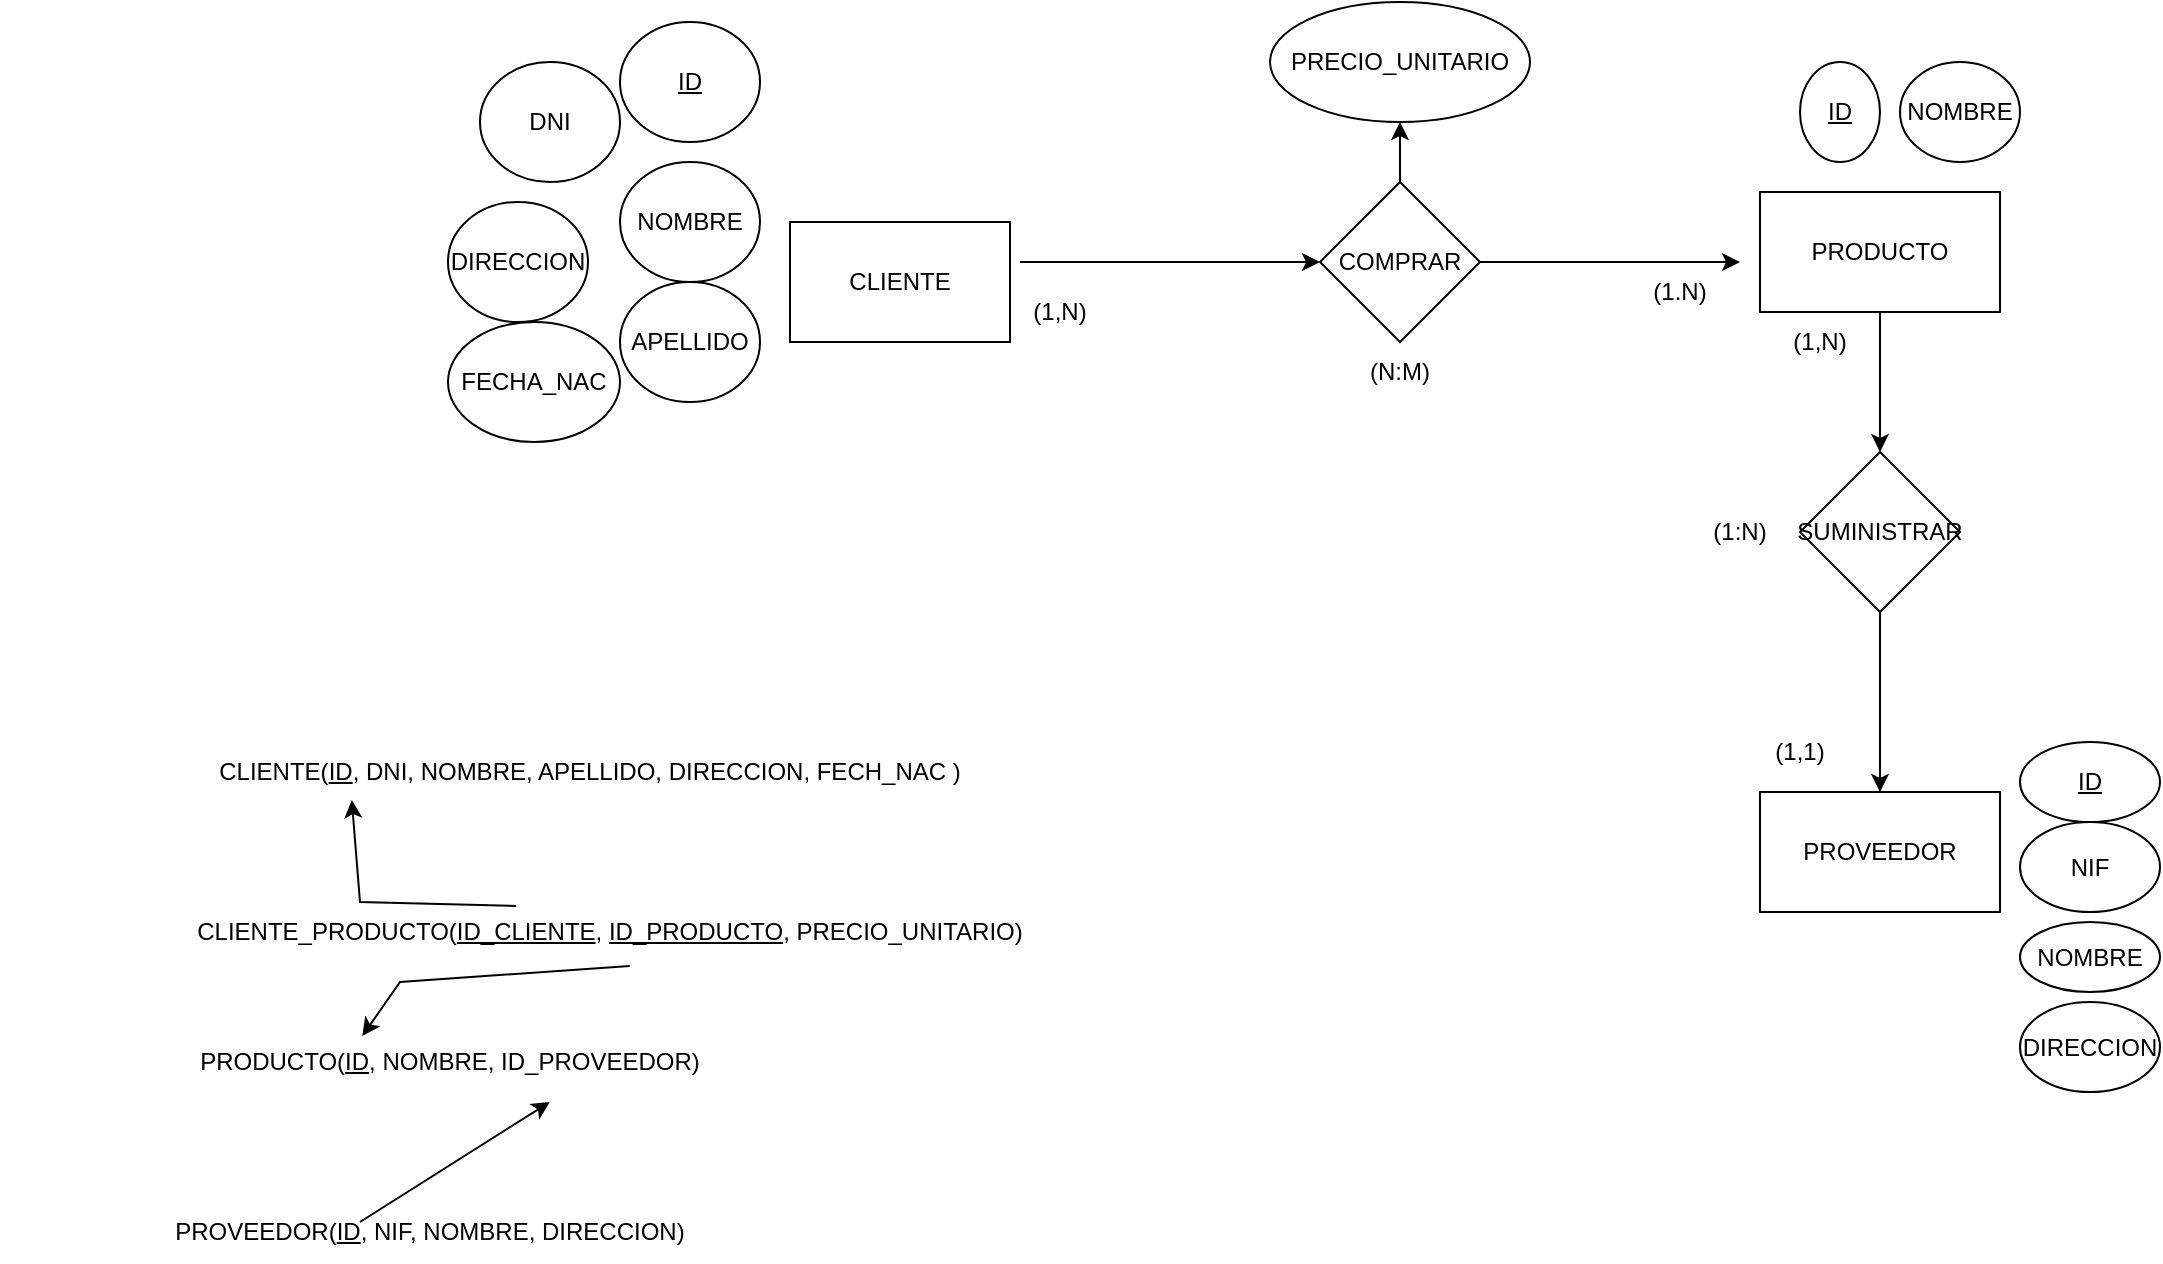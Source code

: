 <mxfile version="21.7.5" type="device" pages="7">
  <diagram name="EJERCICIO_1" id="B3KhqRVO3Da6G5rfI1B3">
    <mxGraphModel dx="2245" dy="828" grid="1" gridSize="10" guides="1" tooltips="1" connect="1" arrows="1" fold="1" page="1" pageScale="1" pageWidth="827" pageHeight="1169" math="0" shadow="0">
      <root>
        <mxCell id="0" />
        <mxCell id="1" parent="0" />
        <mxCell id="PdYUbg2X1ITO_l5vPufN-65" value="" style="edgeStyle=orthogonalEdgeStyle;rounded=0;orthogonalLoop=1;jettySize=auto;html=1;" parent="1" source="PdYUbg2X1ITO_l5vPufN-9" target="PdYUbg2X1ITO_l5vPufN-64" edge="1">
          <mxGeometry relative="1" as="geometry" />
        </mxCell>
        <mxCell id="PdYUbg2X1ITO_l5vPufN-9" value="PRODUCTO" style="rounded=0;whiteSpace=wrap;html=1;" parent="1" vertex="1">
          <mxGeometry x="870" y="105" width="120" height="60" as="geometry" />
        </mxCell>
        <mxCell id="PdYUbg2X1ITO_l5vPufN-10" value="CLIENTE" style="rounded=0;whiteSpace=wrap;html=1;" parent="1" vertex="1">
          <mxGeometry x="385" y="120" width="110" height="60" as="geometry" />
        </mxCell>
        <mxCell id="PdYUbg2X1ITO_l5vPufN-16" value="NOMBRE" style="ellipse;whiteSpace=wrap;html=1;" parent="1" vertex="1">
          <mxGeometry x="300" y="90" width="70" height="60" as="geometry" />
        </mxCell>
        <mxCell id="PdYUbg2X1ITO_l5vPufN-17" value="APELLIDO" style="ellipse;whiteSpace=wrap;html=1;" parent="1" vertex="1">
          <mxGeometry x="300" y="150" width="70" height="60" as="geometry" />
        </mxCell>
        <mxCell id="PdYUbg2X1ITO_l5vPufN-19" value="FECHA_NAC" style="ellipse;whiteSpace=wrap;html=1;" parent="1" vertex="1">
          <mxGeometry x="214" y="170" width="86" height="60" as="geometry" />
        </mxCell>
        <mxCell id="PdYUbg2X1ITO_l5vPufN-20" value="ID" style="ellipse;whiteSpace=wrap;html=1;fontStyle=4" parent="1" vertex="1">
          <mxGeometry x="300" y="20" width="70" height="60" as="geometry" />
        </mxCell>
        <mxCell id="PdYUbg2X1ITO_l5vPufN-21" value="DNI" style="ellipse;whiteSpace=wrap;html=1;" parent="1" vertex="1">
          <mxGeometry x="230" y="40" width="70" height="60" as="geometry" />
        </mxCell>
        <mxCell id="PdYUbg2X1ITO_l5vPufN-22" value="DIRECCION" style="ellipse;whiteSpace=wrap;html=1;" parent="1" vertex="1">
          <mxGeometry x="214" y="110" width="70" height="60" as="geometry" />
        </mxCell>
        <mxCell id="PdYUbg2X1ITO_l5vPufN-24" value="NOMBRE" style="ellipse;whiteSpace=wrap;html=1;" parent="1" vertex="1">
          <mxGeometry x="1000" y="470" width="70" height="35" as="geometry" />
        </mxCell>
        <mxCell id="PdYUbg2X1ITO_l5vPufN-25" value="PRECIO_UNITARIO" style="ellipse;whiteSpace=wrap;html=1;" parent="1" vertex="1">
          <mxGeometry x="625" y="10" width="130" height="60" as="geometry" />
        </mxCell>
        <mxCell id="PdYUbg2X1ITO_l5vPufN-26" value="ID" style="ellipse;whiteSpace=wrap;html=1;fontStyle=4" parent="1" vertex="1">
          <mxGeometry x="890" y="40" width="40" height="50" as="geometry" />
        </mxCell>
        <mxCell id="PdYUbg2X1ITO_l5vPufN-27" value="NOMBRE" style="ellipse;whiteSpace=wrap;html=1;" parent="1" vertex="1">
          <mxGeometry x="940" y="40" width="60" height="50" as="geometry" />
        </mxCell>
        <mxCell id="PdYUbg2X1ITO_l5vPufN-32" value="" style="endArrow=classic;html=1;rounded=0;entryX=0;entryY=0.5;entryDx=0;entryDy=0;" parent="1" target="PdYUbg2X1ITO_l5vPufN-51" edge="1">
          <mxGeometry width="50" height="50" relative="1" as="geometry">
            <mxPoint x="500" y="140" as="sourcePoint" />
            <mxPoint x="500" y="140" as="targetPoint" />
          </mxGeometry>
        </mxCell>
        <mxCell id="PdYUbg2X1ITO_l5vPufN-39" value="(N:M)" style="text;html=1;strokeColor=none;fillColor=none;align=center;verticalAlign=middle;whiteSpace=wrap;rounded=0;" parent="1" vertex="1">
          <mxGeometry x="660" y="180" width="60" height="30" as="geometry" />
        </mxCell>
        <mxCell id="PdYUbg2X1ITO_l5vPufN-40" value="(1,N)" style="text;html=1;strokeColor=none;fillColor=none;align=center;verticalAlign=middle;whiteSpace=wrap;rounded=0;" parent="1" vertex="1">
          <mxGeometry x="490" y="150" width="60" height="30" as="geometry" />
        </mxCell>
        <mxCell id="PdYUbg2X1ITO_l5vPufN-54" value="" style="edgeStyle=orthogonalEdgeStyle;rounded=0;orthogonalLoop=1;jettySize=auto;html=1;" parent="1" source="PdYUbg2X1ITO_l5vPufN-51" edge="1">
          <mxGeometry relative="1" as="geometry">
            <mxPoint x="860" y="140" as="targetPoint" />
          </mxGeometry>
        </mxCell>
        <mxCell id="PdYUbg2X1ITO_l5vPufN-56" value="" style="edgeStyle=orthogonalEdgeStyle;rounded=0;orthogonalLoop=1;jettySize=auto;html=1;" parent="1" source="PdYUbg2X1ITO_l5vPufN-51" target="PdYUbg2X1ITO_l5vPufN-25" edge="1">
          <mxGeometry relative="1" as="geometry" />
        </mxCell>
        <mxCell id="PdYUbg2X1ITO_l5vPufN-51" value="COMPRAR" style="rhombus;whiteSpace=wrap;html=1;" parent="1" vertex="1">
          <mxGeometry x="650" y="100" width="80" height="80" as="geometry" />
        </mxCell>
        <mxCell id="PdYUbg2X1ITO_l5vPufN-57" value="(1.N)" style="text;html=1;strokeColor=none;fillColor=none;align=center;verticalAlign=middle;whiteSpace=wrap;rounded=0;" parent="1" vertex="1">
          <mxGeometry x="800" y="140" width="60" height="30" as="geometry" />
        </mxCell>
        <mxCell id="PdYUbg2X1ITO_l5vPufN-61" value="NIF" style="ellipse;whiteSpace=wrap;html=1;" parent="1" vertex="1">
          <mxGeometry x="1000" y="420" width="70" height="45" as="geometry" />
        </mxCell>
        <mxCell id="PdYUbg2X1ITO_l5vPufN-62" value="ID" style="ellipse;whiteSpace=wrap;html=1;fontStyle=4" parent="1" vertex="1">
          <mxGeometry x="1000" y="380" width="70" height="40" as="geometry" />
        </mxCell>
        <mxCell id="PdYUbg2X1ITO_l5vPufN-67" value="" style="edgeStyle=orthogonalEdgeStyle;rounded=0;orthogonalLoop=1;jettySize=auto;html=1;" parent="1" source="PdYUbg2X1ITO_l5vPufN-64" target="PdYUbg2X1ITO_l5vPufN-66" edge="1">
          <mxGeometry relative="1" as="geometry" />
        </mxCell>
        <mxCell id="PdYUbg2X1ITO_l5vPufN-64" value="SUMINISTRAR" style="rhombus;whiteSpace=wrap;html=1;rounded=0;" parent="1" vertex="1">
          <mxGeometry x="890" y="235" width="80" height="80" as="geometry" />
        </mxCell>
        <mxCell id="PdYUbg2X1ITO_l5vPufN-66" value="PROVEEDOR" style="whiteSpace=wrap;html=1;rounded=0;" parent="1" vertex="1">
          <mxGeometry x="870" y="405" width="120" height="60" as="geometry" />
        </mxCell>
        <mxCell id="PdYUbg2X1ITO_l5vPufN-68" value="(1,1)" style="text;html=1;strokeColor=none;fillColor=none;align=center;verticalAlign=middle;whiteSpace=wrap;rounded=0;" parent="1" vertex="1">
          <mxGeometry x="860" y="370" width="60" height="30" as="geometry" />
        </mxCell>
        <mxCell id="PdYUbg2X1ITO_l5vPufN-69" value="(1,N)" style="text;html=1;strokeColor=none;fillColor=none;align=center;verticalAlign=middle;whiteSpace=wrap;rounded=0;" parent="1" vertex="1">
          <mxGeometry x="870" y="165" width="60" height="30" as="geometry" />
        </mxCell>
        <mxCell id="PdYUbg2X1ITO_l5vPufN-70" value="(1:N)" style="text;html=1;strokeColor=none;fillColor=none;align=center;verticalAlign=middle;whiteSpace=wrap;rounded=0;" parent="1" vertex="1">
          <mxGeometry x="830" y="260" width="60" height="30" as="geometry" />
        </mxCell>
        <mxCell id="PdYUbg2X1ITO_l5vPufN-71" value="DIRECCION" style="ellipse;whiteSpace=wrap;html=1;" parent="1" vertex="1">
          <mxGeometry x="1000" y="510" width="70" height="45" as="geometry" />
        </mxCell>
        <mxCell id="rR9tvWjPbD6bjmbwCGUJ-1" value="CLIENTE(&lt;u&gt;ID&lt;/u&gt;, DNI, NOMBRE, APELLIDO, DIRECCION, FECH_NAC )" style="text;html=1;strokeColor=none;fillColor=none;align=center;verticalAlign=middle;whiteSpace=wrap;rounded=0;" vertex="1" parent="1">
          <mxGeometry x="70" y="380" width="430" height="30" as="geometry" />
        </mxCell>
        <mxCell id="rR9tvWjPbD6bjmbwCGUJ-2" value="PRODUCTO(&lt;u&gt;ID&lt;/u&gt;, NOMBRE, ID_PROVEEDOR)" style="text;html=1;strokeColor=none;fillColor=none;align=center;verticalAlign=middle;whiteSpace=wrap;rounded=0;" vertex="1" parent="1">
          <mxGeometry y="525" width="430" height="30" as="geometry" />
        </mxCell>
        <mxCell id="rR9tvWjPbD6bjmbwCGUJ-3" value="CLIENTE_PRODUCTO(&lt;u&gt;ID_CLIENTE&lt;/u&gt;, &lt;u&gt;ID_PRODUCTO&lt;/u&gt;, PRECIO_UNITARIO)" style="text;html=1;strokeColor=none;fillColor=none;align=center;verticalAlign=middle;whiteSpace=wrap;rounded=0;" vertex="1" parent="1">
          <mxGeometry x="80" y="460" width="430" height="30" as="geometry" />
        </mxCell>
        <mxCell id="rR9tvWjPbD6bjmbwCGUJ-4" value="" style="endArrow=classic;html=1;rounded=0;entryX=0.223;entryY=0.967;entryDx=0;entryDy=0;entryPerimeter=0;exitX=0.391;exitY=0.067;exitDx=0;exitDy=0;exitPerimeter=0;" edge="1" parent="1" source="rR9tvWjPbD6bjmbwCGUJ-3" target="rR9tvWjPbD6bjmbwCGUJ-1">
          <mxGeometry width="50" height="50" relative="1" as="geometry">
            <mxPoint x="260" y="450" as="sourcePoint" />
            <mxPoint x="310" y="400" as="targetPoint" />
            <Array as="points">
              <mxPoint x="170" y="460" />
            </Array>
          </mxGeometry>
        </mxCell>
        <mxCell id="rR9tvWjPbD6bjmbwCGUJ-5" value="" style="endArrow=classic;html=1;rounded=0;" edge="1" parent="1" source="rR9tvWjPbD6bjmbwCGUJ-3">
          <mxGeometry width="50" height="50" relative="1" as="geometry">
            <mxPoint x="460" y="540" as="sourcePoint" />
            <mxPoint x="510" y="490" as="targetPoint" />
          </mxGeometry>
        </mxCell>
        <mxCell id="rR9tvWjPbD6bjmbwCGUJ-6" value="" style="endArrow=classic;html=1;rounded=0;exitX=0.523;exitY=1.067;exitDx=0;exitDy=0;exitPerimeter=0;entryX=0.398;entryY=0.067;entryDx=0;entryDy=0;entryPerimeter=0;" edge="1" parent="1" source="rR9tvWjPbD6bjmbwCGUJ-3" target="rR9tvWjPbD6bjmbwCGUJ-2">
          <mxGeometry width="50" height="50" relative="1" as="geometry">
            <mxPoint x="510" y="550" as="sourcePoint" />
            <mxPoint x="560" y="500" as="targetPoint" />
            <Array as="points">
              <mxPoint x="190" y="500" />
            </Array>
          </mxGeometry>
        </mxCell>
        <mxCell id="rR9tvWjPbD6bjmbwCGUJ-7" value="PROVEEDOR(&lt;u&gt;ID&lt;/u&gt;, NIF, NOMBRE, DIRECCION)" style="text;html=1;strokeColor=none;fillColor=none;align=center;verticalAlign=middle;whiteSpace=wrap;rounded=0;" vertex="1" parent="1">
          <mxGeometry x="-10" y="610" width="430" height="30" as="geometry" />
        </mxCell>
        <mxCell id="rR9tvWjPbD6bjmbwCGUJ-8" value="" style="endArrow=classic;html=1;rounded=0;entryX=0.616;entryY=1.167;entryDx=0;entryDy=0;entryPerimeter=0;" edge="1" parent="1" target="rR9tvWjPbD6bjmbwCGUJ-2">
          <mxGeometry width="50" height="50" relative="1" as="geometry">
            <mxPoint x="170" y="620" as="sourcePoint" />
            <mxPoint x="210" y="570" as="targetPoint" />
          </mxGeometry>
        </mxCell>
      </root>
    </mxGraphModel>
  </diagram>
  <diagram id="trrPij4rrWFQJAUCX8Ol" name="EJERCICIO_2">
    <mxGraphModel dx="2495" dy="974" grid="1" gridSize="10" guides="1" tooltips="1" connect="1" arrows="1" fold="1" page="1" pageScale="1" pageWidth="827" pageHeight="1169" math="0" shadow="0">
      <root>
        <mxCell id="0" />
        <mxCell id="1" parent="0" />
        <mxCell id="JNyvYshrbMljftlyLYhr-3" value="" style="edgeStyle=orthogonalEdgeStyle;rounded=0;orthogonalLoop=1;jettySize=auto;html=1;" parent="1" source="JNyvYshrbMljftlyLYhr-1" target="JNyvYshrbMljftlyLYhr-2" edge="1">
          <mxGeometry relative="1" as="geometry" />
        </mxCell>
        <mxCell id="S7KL5wKU4QsHts-pBkt5-29" value="" style="edgeStyle=orthogonalEdgeStyle;rounded=0;orthogonalLoop=1;jettySize=auto;html=1;" parent="1" source="JNyvYshrbMljftlyLYhr-1" target="S7KL5wKU4QsHts-pBkt5-28" edge="1">
          <mxGeometry relative="1" as="geometry" />
        </mxCell>
        <mxCell id="JNyvYshrbMljftlyLYhr-1" value="CAMIONERO" style="rounded=0;whiteSpace=wrap;html=1;" parent="1" vertex="1">
          <mxGeometry x="30" y="80" width="120" height="60" as="geometry" />
        </mxCell>
        <mxCell id="JNyvYshrbMljftlyLYhr-5" value="" style="edgeStyle=orthogonalEdgeStyle;rounded=0;orthogonalLoop=1;jettySize=auto;html=1;" parent="1" source="JNyvYshrbMljftlyLYhr-2" target="JNyvYshrbMljftlyLYhr-4" edge="1">
          <mxGeometry relative="1" as="geometry" />
        </mxCell>
        <mxCell id="JNyvYshrbMljftlyLYhr-2" value="REPARTIR" style="rhombus;whiteSpace=wrap;html=1;rounded=0;" parent="1" vertex="1">
          <mxGeometry x="50" y="210" width="80" height="80" as="geometry" />
        </mxCell>
        <mxCell id="S7KL5wKU4QsHts-pBkt5-5" value="" style="edgeStyle=orthogonalEdgeStyle;rounded=0;orthogonalLoop=1;jettySize=auto;html=1;" parent="1" source="JNyvYshrbMljftlyLYhr-4" target="S7KL5wKU4QsHts-pBkt5-4" edge="1">
          <mxGeometry relative="1" as="geometry" />
        </mxCell>
        <mxCell id="JNyvYshrbMljftlyLYhr-4" value="PAQUETE" style="whiteSpace=wrap;html=1;rounded=0;" parent="1" vertex="1">
          <mxGeometry x="30" y="380" width="120" height="60" as="geometry" />
        </mxCell>
        <mxCell id="S7KL5wKU4QsHts-pBkt5-1" value="(1,N)" style="text;html=1;strokeColor=none;fillColor=none;align=center;verticalAlign=middle;whiteSpace=wrap;rounded=0;" parent="1" vertex="1">
          <mxGeometry x="10" y="340" width="60" height="30" as="geometry" />
        </mxCell>
        <mxCell id="S7KL5wKU4QsHts-pBkt5-2" value="(1,1)" style="text;html=1;strokeColor=none;fillColor=none;align=center;verticalAlign=middle;whiteSpace=wrap;rounded=0;" parent="1" vertex="1">
          <mxGeometry x="10" y="150" width="60" height="30" as="geometry" />
        </mxCell>
        <mxCell id="S7KL5wKU4QsHts-pBkt5-3" value="(1:N)" style="text;html=1;strokeColor=none;fillColor=none;align=center;verticalAlign=middle;whiteSpace=wrap;rounded=0;" parent="1" vertex="1">
          <mxGeometry x="-20" y="235" width="60" height="30" as="geometry" />
        </mxCell>
        <mxCell id="S7KL5wKU4QsHts-pBkt5-7" value="" style="edgeStyle=orthogonalEdgeStyle;rounded=0;orthogonalLoop=1;jettySize=auto;html=1;" parent="1" source="S7KL5wKU4QsHts-pBkt5-4" target="S7KL5wKU4QsHts-pBkt5-6" edge="1">
          <mxGeometry relative="1" as="geometry" />
        </mxCell>
        <mxCell id="S7KL5wKU4QsHts-pBkt5-4" value="LLEGAR" style="rhombus;whiteSpace=wrap;html=1;rounded=0;" parent="1" vertex="1">
          <mxGeometry x="250" y="370" width="80" height="80" as="geometry" />
        </mxCell>
        <mxCell id="S7KL5wKU4QsHts-pBkt5-6" value="PROVINCIA" style="whiteSpace=wrap;html=1;rounded=0;" parent="1" vertex="1">
          <mxGeometry x="390" y="380" width="120" height="60" as="geometry" />
        </mxCell>
        <mxCell id="S7KL5wKU4QsHts-pBkt5-9" value="SALARIO" style="ellipse;whiteSpace=wrap;html=1;" parent="1" vertex="1">
          <mxGeometry x="20" width="60" height="40" as="geometry" />
        </mxCell>
        <mxCell id="S7KL5wKU4QsHts-pBkt5-10" value="DIRECCION" style="ellipse;whiteSpace=wrap;html=1;" parent="1" vertex="1">
          <mxGeometry x="-70" width="80" height="40" as="geometry" />
        </mxCell>
        <mxCell id="S7KL5wKU4QsHts-pBkt5-11" value="TLF" style="ellipse;whiteSpace=wrap;html=1;" parent="1" vertex="1">
          <mxGeometry x="130" y="40" width="60" height="40" as="geometry" />
        </mxCell>
        <mxCell id="S7KL5wKU4QsHts-pBkt5-12" value="DNI" style="ellipse;whiteSpace=wrap;html=1;" parent="1" vertex="1">
          <mxGeometry x="70" y="40" width="60" height="40" as="geometry" />
        </mxCell>
        <mxCell id="S7KL5wKU4QsHts-pBkt5-13" value="NOMBRE" style="ellipse;whiteSpace=wrap;html=1;" parent="1" vertex="1">
          <mxGeometry y="40" width="60" height="40" as="geometry" />
        </mxCell>
        <mxCell id="S7KL5wKU4QsHts-pBkt5-14" value="ID" style="ellipse;whiteSpace=wrap;html=1;fontStyle=4" parent="1" vertex="1">
          <mxGeometry x="-70" y="40" width="60" height="40" as="geometry" />
        </mxCell>
        <mxCell id="S7KL5wKU4QsHts-pBkt5-15" value="TIPO" style="ellipse;whiteSpace=wrap;html=1;" parent="1" vertex="1">
          <mxGeometry x="510" y="30" width="50" height="40" as="geometry" />
        </mxCell>
        <mxCell id="S7KL5wKU4QsHts-pBkt5-16" value="MODELO" style="ellipse;whiteSpace=wrap;html=1;" parent="1" vertex="1">
          <mxGeometry x="450" y="30" width="56" height="40" as="geometry" />
        </mxCell>
        <mxCell id="S7KL5wKU4QsHts-pBkt5-17" value="LOCALIDAD" style="ellipse;whiteSpace=wrap;html=1;" parent="1" vertex="1">
          <mxGeometry x="90" width="80" height="40" as="geometry" />
        </mxCell>
        <mxCell id="S7KL5wKU4QsHts-pBkt5-18" value="DESTINATARIO" style="ellipse;whiteSpace=wrap;html=1;" parent="1" vertex="1">
          <mxGeometry x="-60" y="440" width="100" height="30" as="geometry" />
        </mxCell>
        <mxCell id="S7KL5wKU4QsHts-pBkt5-19" value="DESCRIP" style="ellipse;whiteSpace=wrap;html=1;" parent="1" vertex="1">
          <mxGeometry x="-40" y="410" width="60" height="30" as="geometry" />
        </mxCell>
        <mxCell id="S7KL5wKU4QsHts-pBkt5-20" value="ID" style="ellipse;whiteSpace=wrap;html=1;fontStyle=4" parent="1" vertex="1">
          <mxGeometry x="-40" y="370" width="60" height="40" as="geometry" />
        </mxCell>
        <mxCell id="S7KL5wKU4QsHts-pBkt5-21" value="MATRICU" style="ellipse;whiteSpace=wrap;html=1;fontStyle=4" parent="1" vertex="1">
          <mxGeometry x="392" y="30" width="44" height="40" as="geometry" />
        </mxCell>
        <mxCell id="S7KL5wKU4QsHts-pBkt5-22" value="ID" style="ellipse;whiteSpace=wrap;html=1;fontStyle=4" parent="1" vertex="1">
          <mxGeometry x="384" y="330" width="60" height="40" as="geometry" />
        </mxCell>
        <mxCell id="S7KL5wKU4QsHts-pBkt5-23" value="PROVINCIA" style="ellipse;whiteSpace=wrap;html=1;" parent="1" vertex="1">
          <mxGeometry x="450" y="330" width="80" height="40" as="geometry" />
        </mxCell>
        <mxCell id="S7KL5wKU4QsHts-pBkt5-24" value="(1,N)" style="text;html=1;strokeColor=none;fillColor=none;align=center;verticalAlign=middle;whiteSpace=wrap;rounded=0;" parent="1" vertex="1">
          <mxGeometry x="140" y="380" width="60" height="30" as="geometry" />
        </mxCell>
        <mxCell id="S7KL5wKU4QsHts-pBkt5-25" value="(1:N)" style="text;html=1;strokeColor=none;fillColor=none;align=center;verticalAlign=middle;whiteSpace=wrap;rounded=0;" parent="1" vertex="1">
          <mxGeometry x="250" y="335" width="60" height="30" as="geometry" />
        </mxCell>
        <mxCell id="S7KL5wKU4QsHts-pBkt5-26" value="(1,1)" style="text;html=1;strokeColor=none;fillColor=none;align=center;verticalAlign=middle;whiteSpace=wrap;rounded=0;" parent="1" vertex="1">
          <mxGeometry x="330" y="380" width="60" height="30" as="geometry" />
        </mxCell>
        <mxCell id="S7KL5wKU4QsHts-pBkt5-31" value="" style="edgeStyle=orthogonalEdgeStyle;rounded=0;orthogonalLoop=1;jettySize=auto;html=1;" parent="1" source="S7KL5wKU4QsHts-pBkt5-28" target="S7KL5wKU4QsHts-pBkt5-30" edge="1">
          <mxGeometry relative="1" as="geometry" />
        </mxCell>
        <mxCell id="S7KL5wKU4QsHts-pBkt5-28" value="CONDUCIR" style="rhombus;whiteSpace=wrap;html=1;rounded=0;" parent="1" vertex="1">
          <mxGeometry x="250" y="70" width="80" height="80" as="geometry" />
        </mxCell>
        <mxCell id="S7KL5wKU4QsHts-pBkt5-30" value="CAMION" style="whiteSpace=wrap;html=1;rounded=0;" parent="1" vertex="1">
          <mxGeometry x="390" y="80" width="120" height="60" as="geometry" />
        </mxCell>
        <mxCell id="S7KL5wKU4QsHts-pBkt5-32" value="(1,N)" style="text;html=1;strokeColor=none;fillColor=none;align=center;verticalAlign=middle;whiteSpace=wrap;rounded=0;" parent="1" vertex="1">
          <mxGeometry x="330" y="120" width="60" height="30" as="geometry" />
        </mxCell>
        <mxCell id="S7KL5wKU4QsHts-pBkt5-33" value="(1,N)" style="text;html=1;strokeColor=none;fillColor=none;align=center;verticalAlign=middle;whiteSpace=wrap;rounded=0;" parent="1" vertex="1">
          <mxGeometry x="150" y="115" width="60" height="30" as="geometry" />
        </mxCell>
        <mxCell id="S7KL5wKU4QsHts-pBkt5-34" value="(N:M)" style="text;html=1;strokeColor=none;fillColor=none;align=center;verticalAlign=middle;whiteSpace=wrap;rounded=0;" parent="1" vertex="1">
          <mxGeometry x="260" y="160" width="60" height="30" as="geometry" />
        </mxCell>
        <mxCell id="S7KL5wKU4QsHts-pBkt5-35" value="POTENCIA" style="ellipse;whiteSpace=wrap;html=1;" parent="1" vertex="1">
          <mxGeometry x="560" y="30" width="70" height="40" as="geometry" />
        </mxCell>
        <mxCell id="S7KL5wKU4QsHts-pBkt5-37" value="" style="edgeStyle=orthogonalEdgeStyle;rounded=0;orthogonalLoop=1;jettySize=auto;html=1;" parent="1" source="S7KL5wKU4QsHts-pBkt5-36" target="S7KL5wKU4QsHts-pBkt5-28" edge="1">
          <mxGeometry relative="1" as="geometry" />
        </mxCell>
        <mxCell id="S7KL5wKU4QsHts-pBkt5-36" value="FECHAS" style="ellipse;whiteSpace=wrap;html=1;" parent="1" vertex="1">
          <mxGeometry x="260" y="10" width="60" height="30" as="geometry" />
        </mxCell>
        <mxCell id="ARIREFBATPGym-2U0CHt-1" value="CAMIONERO(&lt;u&gt;ID&lt;/u&gt;, NOMBRE, DNI, TLF, DIRECCION, SALARIO, LOCALIDAD, ID_PAQUETE)" style="text;html=1;strokeColor=none;fillColor=none;align=center;verticalAlign=middle;whiteSpace=wrap;rounded=0;" vertex="1" parent="1">
          <mxGeometry x="-10" y="540" width="580" height="30" as="geometry" />
        </mxCell>
        <mxCell id="ARIREFBATPGym-2U0CHt-2" value="CAMION(&lt;u&gt;MATRICULA,&lt;/u&gt; MODELO, TIPO, POTENCIA)" style="text;html=1;strokeColor=none;fillColor=none;align=center;verticalAlign=middle;whiteSpace=wrap;rounded=0;" vertex="1" parent="1">
          <mxGeometry x="-120" y="680" width="580" height="30" as="geometry" />
        </mxCell>
        <mxCell id="ARIREFBATPGym-2U0CHt-3" value="CAMIONERO_CAMION(&lt;u&gt;ID_CAMIONERO&lt;/u&gt;,&amp;nbsp;&lt;u&gt;MATRICULA&lt;/u&gt;,&amp;nbsp; FECHAS)" style="text;html=1;strokeColor=none;fillColor=none;align=center;verticalAlign=middle;whiteSpace=wrap;rounded=0;" vertex="1" parent="1">
          <mxGeometry x="-80" y="620" width="580" height="30" as="geometry" />
        </mxCell>
        <mxCell id="ARIREFBATPGym-2U0CHt-4" value="" style="endArrow=classic;html=1;rounded=0;exitX=0.5;exitY=0;exitDx=0;exitDy=0;entryX=0.676;entryY=1.067;entryDx=0;entryDy=0;entryPerimeter=0;" edge="1" parent="1" source="ARIREFBATPGym-2U0CHt-9" target="ARIREFBATPGym-2U0CHt-7">
          <mxGeometry width="50" height="50" relative="1" as="geometry">
            <mxPoint x="450" y="880" as="sourcePoint" />
            <mxPoint x="370" y="830" as="targetPoint" />
            <Array as="points">
              <mxPoint x="310" y="840" />
            </Array>
          </mxGeometry>
        </mxCell>
        <mxCell id="ARIREFBATPGym-2U0CHt-5" value="" style="endArrow=classic;html=1;rounded=0;exitX=0.641;exitY=1;exitDx=0;exitDy=0;exitPerimeter=0;entryX=0.438;entryY=0.067;entryDx=0;entryDy=0;entryPerimeter=0;" edge="1" parent="1" source="ARIREFBATPGym-2U0CHt-3" target="ARIREFBATPGym-2U0CHt-2">
          <mxGeometry width="50" height="50" relative="1" as="geometry">
            <mxPoint x="510" y="750" as="sourcePoint" />
            <mxPoint x="130" y="680" as="targetPoint" />
            <Array as="points">
              <mxPoint x="290" y="670" />
              <mxPoint x="210" y="660" />
            </Array>
          </mxGeometry>
        </mxCell>
        <mxCell id="ARIREFBATPGym-2U0CHt-7" value="PAQUETE(&lt;u&gt;ID&lt;/u&gt;, DESCRIPCION, DESTINATARIO, ID_PROVINCIA, ID_CAMIONERO)" style="text;html=1;strokeColor=none;fillColor=none;align=center;verticalAlign=middle;whiteSpace=wrap;rounded=0;" vertex="1" parent="1">
          <mxGeometry x="-70" y="780" width="580" height="30" as="geometry" />
        </mxCell>
        <mxCell id="ARIREFBATPGym-2U0CHt-8" value="" style="endArrow=classic;html=1;rounded=0;entryX=0.855;entryY=0.967;entryDx=0;entryDy=0;entryPerimeter=0;" edge="1" parent="1" target="ARIREFBATPGym-2U0CHt-1">
          <mxGeometry width="50" height="50" relative="1" as="geometry">
            <mxPoint x="155" y="780" as="sourcePoint" />
            <mxPoint x="500" y="730" as="targetPoint" />
            <Array as="points">
              <mxPoint x="480" y="760" />
            </Array>
          </mxGeometry>
        </mxCell>
        <mxCell id="ARIREFBATPGym-2U0CHt-9" value="PROVINCIA(&lt;u&gt;ID&lt;/u&gt;, PROVINCIA)" style="text;html=1;strokeColor=none;fillColor=none;align=center;verticalAlign=middle;whiteSpace=wrap;rounded=0;" vertex="1" parent="1">
          <mxGeometry x="-160" y="860" width="580" height="30" as="geometry" />
        </mxCell>
        <mxCell id="ARIREFBATPGym-2U0CHt-10" value="" style="endArrow=classic;html=1;rounded=0;entryX=0.226;entryY=0.967;entryDx=0;entryDy=0;entryPerimeter=0;" edge="1" parent="1" target="ARIREFBATPGym-2U0CHt-1">
          <mxGeometry width="50" height="50" relative="1" as="geometry">
            <mxPoint x="180" y="630" as="sourcePoint" />
            <mxPoint x="230" y="580" as="targetPoint" />
          </mxGeometry>
        </mxCell>
        <mxCell id="rYhxsRTWlAM0P4miZ-3B-1" value="" style="endArrow=classic;html=1;rounded=0;exitX=0.816;exitY=1;exitDx=0;exitDy=0;exitPerimeter=0;entryX=0.089;entryY=1.024;entryDx=0;entryDy=0;entryPerimeter=0;" edge="1" parent="1" source="ARIREFBATPGym-2U0CHt-7" target="ARIREFBATPGym-2U0CHt-1">
          <mxGeometry width="50" height="50" relative="1" as="geometry">
            <mxPoint x="403" y="870" as="sourcePoint" />
            <mxPoint x="-410" y="750" as="targetPoint" />
            <Array as="points">
              <mxPoint x="240" y="980" />
              <mxPoint x="-80" y="940" />
            </Array>
          </mxGeometry>
        </mxCell>
      </root>
    </mxGraphModel>
  </diagram>
  <diagram id="0KzWVjWybc--GwWSjgSP" name="EJERCICIO_3">
    <mxGraphModel dx="2245" dy="828" grid="1" gridSize="10" guides="1" tooltips="1" connect="1" arrows="1" fold="1" page="1" pageScale="1" pageWidth="827" pageHeight="1169" math="0" shadow="0">
      <root>
        <mxCell id="0" />
        <mxCell id="1" parent="0" />
        <mxCell id="yr5188m7q_7XKk03EJ8A-3" value="" style="edgeStyle=orthogonalEdgeStyle;rounded=0;orthogonalLoop=1;jettySize=auto;html=1;" parent="1" source="cwlPh7n1QkSW4Kihe2rL-1" target="yr5188m7q_7XKk03EJ8A-2" edge="1">
          <mxGeometry relative="1" as="geometry" />
        </mxCell>
        <mxCell id="cwlPh7n1QkSW4Kihe2rL-1" value="PROFESOR" style="rounded=0;whiteSpace=wrap;html=1;" parent="1" vertex="1">
          <mxGeometry x="130" y="60" width="120" height="60" as="geometry" />
        </mxCell>
        <mxCell id="cwlPh7n1QkSW4Kihe2rL-3" value="NOMBRE" style="ellipse;whiteSpace=wrap;html=1;" parent="1" vertex="1">
          <mxGeometry x="30" y="390" width="80" height="40" as="geometry" />
        </mxCell>
        <mxCell id="cwlPh7n1QkSW4Kihe2rL-4" value="ID" style="ellipse;whiteSpace=wrap;html=1;fontStyle=4" parent="1" vertex="1">
          <mxGeometry x="30" y="340" width="80" height="40" as="geometry" />
        </mxCell>
        <mxCell id="cwlPh7n1QkSW4Kihe2rL-5" value="DIRECC" style="ellipse;whiteSpace=wrap;html=1;" parent="1" vertex="1">
          <mxGeometry x="30" y="150" width="80" height="40" as="geometry" />
        </mxCell>
        <mxCell id="cwlPh7n1QkSW4Kihe2rL-6" value="DNI" style="ellipse;whiteSpace=wrap;html=1;" parent="1" vertex="1">
          <mxGeometry x="30" y="110" width="80" height="40" as="geometry" />
        </mxCell>
        <mxCell id="cwlPh7n1QkSW4Kihe2rL-7" value="NOMBRE" style="ellipse;whiteSpace=wrap;html=1;" parent="1" vertex="1">
          <mxGeometry x="30" y="70" width="80" height="40" as="geometry" />
        </mxCell>
        <mxCell id="cwlPh7n1QkSW4Kihe2rL-8" value="ID" style="ellipse;whiteSpace=wrap;html=1;fontStyle=4" parent="1" vertex="1">
          <mxGeometry x="30" y="30" width="80" height="40" as="geometry" />
        </mxCell>
        <mxCell id="cwlPh7n1QkSW4Kihe2rL-9" value="Text" style="text;html=1;strokeColor=none;fillColor=none;align=center;verticalAlign=middle;whiteSpace=wrap;rounded=0;" parent="1" vertex="1">
          <mxGeometry x="-270" y="250" width="60" height="30" as="geometry" />
        </mxCell>
        <mxCell id="cwlPh7n1QkSW4Kihe2rL-11" value="(1:N)" style="text;html=1;strokeColor=none;fillColor=none;align=center;verticalAlign=middle;whiteSpace=wrap;rounded=0;" parent="1" vertex="1">
          <mxGeometry x="580" y="195" width="60" height="30" as="geometry" />
        </mxCell>
        <mxCell id="cwlPh7n1QkSW4Kihe2rL-12" value="(1,N)" style="text;html=1;strokeColor=none;fillColor=none;align=center;verticalAlign=middle;whiteSpace=wrap;rounded=0;" parent="1" vertex="1">
          <mxGeometry x="460" y="320" width="60" height="30" as="geometry" />
        </mxCell>
        <mxCell id="cwlPh7n1QkSW4Kihe2rL-13" value="(1,1)" style="text;html=1;strokeColor=none;fillColor=none;align=center;verticalAlign=middle;whiteSpace=wrap;rounded=0;" parent="1" vertex="1">
          <mxGeometry x="550" y="340" width="60" height="30" as="geometry" />
        </mxCell>
        <mxCell id="cwlPh7n1QkSW4Kihe2rL-14" value="(1,1)" style="text;html=1;strokeColor=none;fillColor=none;align=center;verticalAlign=middle;whiteSpace=wrap;rounded=0;" parent="1" vertex="1">
          <mxGeometry x="430" y="410" width="60" height="30" as="geometry" />
        </mxCell>
        <mxCell id="yr5188m7q_7XKk03EJ8A-1" value="TLF" style="ellipse;whiteSpace=wrap;html=1;" parent="1" vertex="1">
          <mxGeometry x="30" y="190" width="80" height="40" as="geometry" />
        </mxCell>
        <mxCell id="yr5188m7q_7XKk03EJ8A-5" value="" style="edgeStyle=orthogonalEdgeStyle;rounded=0;orthogonalLoop=1;jettySize=auto;html=1;" parent="1" source="yr5188m7q_7XKk03EJ8A-2" target="yr5188m7q_7XKk03EJ8A-4" edge="1">
          <mxGeometry relative="1" as="geometry" />
        </mxCell>
        <mxCell id="yr5188m7q_7XKk03EJ8A-2" value="IMPARTIR" style="rhombus;whiteSpace=wrap;html=1;rounded=0;" parent="1" vertex="1">
          <mxGeometry x="150" y="190" width="80" height="80" as="geometry" />
        </mxCell>
        <mxCell id="yr5188m7q_7XKk03EJ8A-7" value="" style="edgeStyle=orthogonalEdgeStyle;rounded=0;orthogonalLoop=1;jettySize=auto;html=1;" parent="1" source="yr5188m7q_7XKk03EJ8A-4" target="yr5188m7q_7XKk03EJ8A-6" edge="1">
          <mxGeometry relative="1" as="geometry" />
        </mxCell>
        <mxCell id="yr5188m7q_7XKk03EJ8A-4" value="MODULO" style="whiteSpace=wrap;html=1;rounded=0;" parent="1" vertex="1">
          <mxGeometry x="130" y="360" width="120" height="60" as="geometry" />
        </mxCell>
        <mxCell id="yr5188m7q_7XKk03EJ8A-9" value="" style="edgeStyle=orthogonalEdgeStyle;rounded=0;orthogonalLoop=1;jettySize=auto;html=1;" parent="1" source="yr5188m7q_7XKk03EJ8A-6" target="yr5188m7q_7XKk03EJ8A-8" edge="1">
          <mxGeometry relative="1" as="geometry" />
        </mxCell>
        <mxCell id="yr5188m7q_7XKk03EJ8A-6" value="MATRICULAR" style="rhombus;whiteSpace=wrap;html=1;rounded=0;" parent="1" vertex="1">
          <mxGeometry x="350" y="350" width="80" height="80" as="geometry" />
        </mxCell>
        <mxCell id="yr5188m7q_7XKk03EJ8A-20" value="" style="edgeStyle=orthogonalEdgeStyle;rounded=0;orthogonalLoop=1;jettySize=auto;html=1;" parent="1" source="yr5188m7q_7XKk03EJ8A-8" target="yr5188m7q_7XKk03EJ8A-19" edge="1">
          <mxGeometry relative="1" as="geometry" />
        </mxCell>
        <mxCell id="yr5188m7q_7XKk03EJ8A-8" value="ALUMNO" style="whiteSpace=wrap;html=1;rounded=0;" parent="1" vertex="1">
          <mxGeometry x="490" y="360" width="120" height="60" as="geometry" />
        </mxCell>
        <mxCell id="yr5188m7q_7XKk03EJ8A-10" value="(1,N)" style="text;html=1;strokeColor=none;fillColor=none;align=center;verticalAlign=middle;whiteSpace=wrap;rounded=0;" parent="1" vertex="1">
          <mxGeometry x="250" y="400" width="60" height="30" as="geometry" />
        </mxCell>
        <mxCell id="yr5188m7q_7XKk03EJ8A-11" value="(1:N)" style="text;html=1;strokeColor=none;fillColor=none;align=center;verticalAlign=middle;whiteSpace=wrap;rounded=0;" parent="1" vertex="1">
          <mxGeometry x="360" y="440" width="60" height="30" as="geometry" />
        </mxCell>
        <mxCell id="yr5188m7q_7XKk03EJ8A-12" value="(1,1)" style="text;html=1;strokeColor=none;fillColor=none;align=center;verticalAlign=middle;whiteSpace=wrap;rounded=0;" parent="1" vertex="1">
          <mxGeometry x="210" y="130" width="60" height="30" as="geometry" />
        </mxCell>
        <mxCell id="yr5188m7q_7XKk03EJ8A-13" value="(1,N)" style="text;html=1;strokeColor=none;fillColor=none;align=center;verticalAlign=middle;whiteSpace=wrap;rounded=0;" parent="1" vertex="1">
          <mxGeometry x="200" y="330" width="60" height="30" as="geometry" />
        </mxCell>
        <mxCell id="yr5188m7q_7XKk03EJ8A-14" value="(1:N)" style="text;html=1;strokeColor=none;fillColor=none;align=center;verticalAlign=middle;whiteSpace=wrap;rounded=0;" parent="1" vertex="1">
          <mxGeometry x="230" y="210" width="60" height="30" as="geometry" />
        </mxCell>
        <mxCell id="yr5188m7q_7XKk03EJ8A-15" value="FECHNAC" style="ellipse;whiteSpace=wrap;html=1;" parent="1" vertex="1">
          <mxGeometry x="620" y="460" width="80" height="40" as="geometry" />
        </mxCell>
        <mxCell id="yr5188m7q_7XKk03EJ8A-16" value="APELLIDOS" style="ellipse;whiteSpace=wrap;html=1;" parent="1" vertex="1">
          <mxGeometry x="620" y="420" width="80" height="40" as="geometry" />
        </mxCell>
        <mxCell id="yr5188m7q_7XKk03EJ8A-17" value="NOMBRE" style="ellipse;whiteSpace=wrap;html=1;" parent="1" vertex="1">
          <mxGeometry x="620" y="380" width="80" height="40" as="geometry" />
        </mxCell>
        <mxCell id="yr5188m7q_7XKk03EJ8A-18" value="ID" style="ellipse;whiteSpace=wrap;html=1;fontStyle=4" parent="1" vertex="1">
          <mxGeometry x="620" y="340" width="80" height="40" as="geometry" />
        </mxCell>
        <mxCell id="yr5188m7q_7XKk03EJ8A-19" value="DELEGADO" style="rhombus;whiteSpace=wrap;html=1;rounded=0;" parent="1" vertex="1">
          <mxGeometry x="570" y="240" width="80" height="80" as="geometry" />
        </mxCell>
        <mxCell id="yr5188m7q_7XKk03EJ8A-21" value="" style="endArrow=classic;html=1;rounded=0;exitX=0;exitY=0.5;exitDx=0;exitDy=0;" parent="1" source="yr5188m7q_7XKk03EJ8A-19" edge="1">
          <mxGeometry width="50" height="50" relative="1" as="geometry">
            <mxPoint x="460" y="270" as="sourcePoint" />
            <mxPoint x="520" y="350" as="targetPoint" />
            <Array as="points">
              <mxPoint x="520" y="280" />
            </Array>
          </mxGeometry>
        </mxCell>
        <mxCell id="JKq4tpnOVgAcqZBmpRi6-1" value="PROFESOR(&lt;u&gt;ID&lt;/u&gt;, NOMBRE, DNI, DIRECCION, TLF)" style="text;html=1;strokeColor=none;fillColor=none;align=center;verticalAlign=middle;whiteSpace=wrap;rounded=0;" vertex="1" parent="1">
          <mxGeometry y="570" width="550" height="30" as="geometry" />
        </mxCell>
        <mxCell id="JKq4tpnOVgAcqZBmpRi6-2" value="MODULO(&lt;u&gt;ID&lt;/u&gt;, NOMBRE, ID_PROFESOR, ID_ALUMNO)" style="text;html=1;strokeColor=none;fillColor=none;align=center;verticalAlign=middle;whiteSpace=wrap;rounded=0;" vertex="1" parent="1">
          <mxGeometry x="-30" y="660" width="550" height="30" as="geometry" />
        </mxCell>
        <mxCell id="JKq4tpnOVgAcqZBmpRi6-3" value="ALUMNO(&lt;u&gt;ID&lt;/u&gt;, NOMBRE, APELLIDOS, FECHA_NAC, ID_DELEGADO)" style="text;html=1;strokeColor=none;fillColor=none;align=center;verticalAlign=middle;whiteSpace=wrap;rounded=0;" vertex="1" parent="1">
          <mxGeometry x="-10" y="740" width="550" height="30" as="geometry" />
        </mxCell>
        <mxCell id="JKq4tpnOVgAcqZBmpRi6-5" value="" style="endArrow=classic;html=1;rounded=0;exitX=0.7;exitY=0.933;exitDx=0;exitDy=0;exitPerimeter=0;entryX=0.302;entryY=-0.067;entryDx=0;entryDy=0;entryPerimeter=0;" edge="1" parent="1" source="JKq4tpnOVgAcqZBmpRi6-2" target="JKq4tpnOVgAcqZBmpRi6-3">
          <mxGeometry width="50" height="50" relative="1" as="geometry">
            <mxPoint x="480" y="740" as="sourcePoint" />
            <mxPoint x="190" y="720" as="targetPoint" />
            <Array as="points">
              <mxPoint x="210" y="690" />
            </Array>
          </mxGeometry>
        </mxCell>
        <mxCell id="JKq4tpnOVgAcqZBmpRi6-6" value="" style="endArrow=classic;html=1;rounded=0;entryX=0.4;entryY=1.033;entryDx=0;entryDy=0;entryPerimeter=0;" edge="1" parent="1" target="JKq4tpnOVgAcqZBmpRi6-1">
          <mxGeometry width="50" height="50" relative="1" as="geometry">
            <mxPoint x="300" y="660" as="sourcePoint" />
            <mxPoint x="350" y="610" as="targetPoint" />
          </mxGeometry>
        </mxCell>
        <mxCell id="WS2f1qnfW7HR4CLpeLFE-1" value="" style="endArrow=classic;html=1;rounded=0;exitX=0.75;exitY=1;exitDx=0;exitDy=0;entryX=0.275;entryY=1;entryDx=0;entryDy=0;entryPerimeter=0;" edge="1" parent="1">
          <mxGeometry width="50" height="50" relative="1" as="geometry">
            <mxPoint x="405.62" y="770" as="sourcePoint" />
            <mxPoint x="144.37" y="770" as="targetPoint" />
            <Array as="points">
              <mxPoint x="406" y="810" />
              <mxPoint x="150" y="810" />
            </Array>
          </mxGeometry>
        </mxCell>
      </root>
    </mxGraphModel>
  </diagram>
  <diagram id="xE_BhDXGk7usmcPdGVNH" name="EJERCICIO_4">
    <mxGraphModel dx="2245" dy="828" grid="1" gridSize="10" guides="1" tooltips="1" connect="1" arrows="1" fold="1" page="1" pageScale="1" pageWidth="827" pageHeight="1169" math="0" shadow="0">
      <root>
        <mxCell id="0" />
        <mxCell id="1" parent="0" />
        <mxCell id="TIsiH6FwjNlvc23i40MU-23" value="" style="edgeStyle=orthogonalEdgeStyle;rounded=0;orthogonalLoop=1;jettySize=auto;html=1;" parent="1" source="EtJ7-CIMk_uEpNiktaMg-1" target="TIsiH6FwjNlvc23i40MU-22" edge="1">
          <mxGeometry relative="1" as="geometry" />
        </mxCell>
        <mxCell id="EtJ7-CIMk_uEpNiktaMg-1" value="COCHE" style="rounded=0;whiteSpace=wrap;html=1;" parent="1" vertex="1">
          <mxGeometry x="70" y="110" width="120" height="60" as="geometry" />
        </mxCell>
        <mxCell id="EtJ7-CIMk_uEpNiktaMg-2" value="CIUDAD" style="ellipse;whiteSpace=wrap;html=1;" parent="1" vertex="1">
          <mxGeometry x="580" y="220" width="60" height="40" as="geometry" />
        </mxCell>
        <mxCell id="EtJ7-CIMk_uEpNiktaMg-3" value="NIF" style="ellipse;whiteSpace=wrap;html=1;" parent="1" vertex="1">
          <mxGeometry x="580" y="180" width="60" height="40" as="geometry" />
        </mxCell>
        <mxCell id="y1-ph7n8C1F2KaRHsiGv-1" value="" style="edgeStyle=orthogonalEdgeStyle;rounded=0;orthogonalLoop=1;jettySize=auto;html=1;" parent="1" source="EtJ7-CIMk_uEpNiktaMg-4" target="TIsiH6FwjNlvc23i40MU-1" edge="1">
          <mxGeometry relative="1" as="geometry" />
        </mxCell>
        <mxCell id="EtJ7-CIMk_uEpNiktaMg-4" value="PRECIO" style="ellipse;whiteSpace=wrap;html=1;" parent="1" vertex="1">
          <mxGeometry x="300" y="20" width="60" height="40" as="geometry" />
        </mxCell>
        <mxCell id="EtJ7-CIMk_uEpNiktaMg-5" value="COLOR" style="ellipse;whiteSpace=wrap;html=1;" parent="1" vertex="1">
          <mxGeometry x="-10" y="180" width="60" height="40" as="geometry" />
        </mxCell>
        <mxCell id="EtJ7-CIMk_uEpNiktaMg-6" value="MODELO" style="ellipse;whiteSpace=wrap;html=1;" parent="1" vertex="1">
          <mxGeometry x="-10" y="140" width="60" height="40" as="geometry" />
        </mxCell>
        <mxCell id="EtJ7-CIMk_uEpNiktaMg-7" value="MARCA" style="ellipse;whiteSpace=wrap;html=1;" parent="1" vertex="1">
          <mxGeometry x="-10" y="100" width="60" height="40" as="geometry" />
        </mxCell>
        <mxCell id="EtJ7-CIMk_uEpNiktaMg-8" value="MATRI" style="ellipse;whiteSpace=wrap;html=1;fontStyle=4" parent="1" vertex="1">
          <mxGeometry x="-10" y="60" width="60" height="40" as="geometry" />
        </mxCell>
        <mxCell id="TIsiH6FwjNlvc23i40MU-1" value="COMPRAR" style="rhombus;whiteSpace=wrap;html=1;rounded=0;" parent="1" vertex="1">
          <mxGeometry x="290" y="100" width="80" height="80" as="geometry" />
        </mxCell>
        <mxCell id="TIsiH6FwjNlvc23i40MU-3" value="CLIENTE" style="whiteSpace=wrap;html=1;rounded=0;" parent="1" vertex="1">
          <mxGeometry x="460" y="110" width="120" height="60" as="geometry" />
        </mxCell>
        <mxCell id="TIsiH6FwjNlvc23i40MU-5" value="DIR" style="ellipse;whiteSpace=wrap;html=1;" parent="1" vertex="1">
          <mxGeometry x="580" y="140" width="60" height="40" as="geometry" />
        </mxCell>
        <mxCell id="TIsiH6FwjNlvc23i40MU-6" value="NOMBRE" style="ellipse;whiteSpace=wrap;html=1;" parent="1" vertex="1">
          <mxGeometry x="580" y="100" width="60" height="40" as="geometry" />
        </mxCell>
        <mxCell id="TIsiH6FwjNlvc23i40MU-7" value="ID" style="ellipse;whiteSpace=wrap;html=1;fontStyle=4" parent="1" vertex="1">
          <mxGeometry x="580" y="60" width="60" height="40" as="geometry" />
        </mxCell>
        <mxCell id="TIsiH6FwjNlvc23i40MU-10" value="ID" style="ellipse;whiteSpace=wrap;html=1;fontStyle=4" parent="1" vertex="1">
          <mxGeometry y="390" width="70" height="40" as="geometry" />
        </mxCell>
        <mxCell id="TIsiH6FwjNlvc23i40MU-11" value="TLF" style="ellipse;whiteSpace=wrap;html=1;" parent="1" vertex="1">
          <mxGeometry x="575" y="260" width="70" height="40" as="geometry" />
        </mxCell>
        <mxCell id="TIsiH6FwjNlvc23i40MU-13" value="(1,N)" style="text;html=1;strokeColor=none;fillColor=none;align=center;verticalAlign=middle;whiteSpace=wrap;rounded=0;" parent="1" vertex="1">
          <mxGeometry x="190" y="150" width="60" height="30" as="geometry" />
        </mxCell>
        <mxCell id="TIsiH6FwjNlvc23i40MU-16" value="(1,N)" style="text;html=1;strokeColor=none;fillColor=none;align=center;verticalAlign=middle;whiteSpace=wrap;rounded=0;" parent="1" vertex="1">
          <mxGeometry x="130" y="370" width="60" height="30" as="geometry" />
        </mxCell>
        <mxCell id="TIsiH6FwjNlvc23i40MU-18" value="(1,1)" style="text;html=1;strokeColor=none;fillColor=none;align=center;verticalAlign=middle;whiteSpace=wrap;rounded=0;" parent="1" vertex="1">
          <mxGeometry x="390" y="145" width="60" height="30" as="geometry" />
        </mxCell>
        <mxCell id="TIsiH6FwjNlvc23i40MU-19" value="(1:N)" style="text;html=1;strokeColor=none;fillColor=none;align=center;verticalAlign=middle;whiteSpace=wrap;rounded=0;" parent="1" vertex="1">
          <mxGeometry x="290" y="185" width="60" height="30" as="geometry" />
        </mxCell>
        <mxCell id="TIsiH6FwjNlvc23i40MU-20" value="" style="endArrow=classic;html=1;rounded=0;exitX=0;exitY=0.5;exitDx=0;exitDy=0;entryX=1;entryY=0.5;entryDx=0;entryDy=0;" parent="1" source="TIsiH6FwjNlvc23i40MU-3" target="TIsiH6FwjNlvc23i40MU-1" edge="1">
          <mxGeometry width="50" height="50" relative="1" as="geometry">
            <mxPoint x="390" y="430" as="sourcePoint" />
            <mxPoint x="440" y="380" as="targetPoint" />
          </mxGeometry>
        </mxCell>
        <mxCell id="TIsiH6FwjNlvc23i40MU-21" value="" style="endArrow=classic;html=1;rounded=0;exitX=0;exitY=0.5;exitDx=0;exitDy=0;" parent="1" source="TIsiH6FwjNlvc23i40MU-1" edge="1">
          <mxGeometry width="50" height="50" relative="1" as="geometry">
            <mxPoint x="390" y="430" as="sourcePoint" />
            <mxPoint x="200" y="140" as="targetPoint" />
          </mxGeometry>
        </mxCell>
        <mxCell id="TIsiH6FwjNlvc23i40MU-25" value="" style="edgeStyle=orthogonalEdgeStyle;rounded=0;orthogonalLoop=1;jettySize=auto;html=1;" parent="1" source="TIsiH6FwjNlvc23i40MU-22" target="TIsiH6FwjNlvc23i40MU-24" edge="1">
          <mxGeometry relative="1" as="geometry" />
        </mxCell>
        <mxCell id="TIsiH6FwjNlvc23i40MU-22" value="REALIZAR" style="rhombus;whiteSpace=wrap;html=1;rounded=0;" parent="1" vertex="1">
          <mxGeometry x="90" y="240" width="80" height="80" as="geometry" />
        </mxCell>
        <mxCell id="TIsiH6FwjNlvc23i40MU-24" value="REVISION" style="whiteSpace=wrap;html=1;rounded=0;" parent="1" vertex="1">
          <mxGeometry x="70" y="410" width="120" height="60" as="geometry" />
        </mxCell>
        <mxCell id="TIsiH6FwjNlvc23i40MU-26" value="(1,1)" style="text;html=1;strokeColor=none;fillColor=none;align=center;verticalAlign=middle;whiteSpace=wrap;rounded=0;" parent="1" vertex="1">
          <mxGeometry x="130" y="175" width="60" height="30" as="geometry" />
        </mxCell>
        <mxCell id="TIsiH6FwjNlvc23i40MU-27" value="(1:N)" style="text;html=1;strokeColor=none;fillColor=none;align=center;verticalAlign=middle;whiteSpace=wrap;rounded=0;" parent="1" vertex="1">
          <mxGeometry x="170" y="270" width="60" height="30" as="geometry" />
        </mxCell>
        <mxCell id="TIsiH6FwjNlvc23i40MU-29" value="OBSERVACIONES" style="ellipse;whiteSpace=wrap;html=1;" parent="1" vertex="1">
          <mxGeometry x="-40" y="430" width="110" height="40" as="geometry" />
        </mxCell>
        <mxCell id="Mdhxg9BanodObnd-pMYa-1" value="COCHE(&lt;u&gt;MATRICULA&lt;/u&gt;, MARCA, MODELO, COLOR, ID_CLIENTE)" style="text;html=1;strokeColor=none;fillColor=none;align=center;verticalAlign=middle;whiteSpace=wrap;rounded=0;" vertex="1" parent="1">
          <mxGeometry x="10" y="585" width="560" height="30" as="geometry" />
        </mxCell>
        <mxCell id="Mdhxg9BanodObnd-pMYa-2" value="REVISION(&lt;u&gt;ID, &lt;/u&gt;OBSERVACIONES, MATRICULA)" style="text;html=1;strokeColor=none;fillColor=none;align=center;verticalAlign=middle;whiteSpace=wrap;rounded=0;" vertex="1" parent="1">
          <mxGeometry x="-30" y="670" width="560" height="30" as="geometry" />
        </mxCell>
        <mxCell id="Mdhxg9BanodObnd-pMYa-3" value="CLIENTE(&lt;u&gt;ID, &lt;/u&gt;NOMBRE, DIR, NIF, CIUDAD, TLF)" style="text;html=1;strokeColor=none;fillColor=none;align=center;verticalAlign=middle;whiteSpace=wrap;rounded=0;" vertex="1" parent="1">
          <mxGeometry x="-30" y="770" width="560" height="30" as="geometry" />
        </mxCell>
        <mxCell id="Mdhxg9BanodObnd-pMYa-4" value="" style="endArrow=classic;html=1;rounded=0;" edge="1" parent="1">
          <mxGeometry width="50" height="50" relative="1" as="geometry">
            <mxPoint x="450" y="440" as="sourcePoint" />
            <mxPoint x="500" y="390" as="targetPoint" />
          </mxGeometry>
        </mxCell>
        <mxCell id="Mdhxg9BanodObnd-pMYa-5" value="" style="endArrow=classic;html=1;rounded=0;exitX=0.75;exitY=1;exitDx=0;exitDy=0;entryX=0.386;entryY=-0.033;entryDx=0;entryDy=0;entryPerimeter=0;" edge="1" parent="1" source="Mdhxg9BanodObnd-pMYa-1" target="Mdhxg9BanodObnd-pMYa-3">
          <mxGeometry width="50" height="50" relative="1" as="geometry">
            <mxPoint x="460" y="690" as="sourcePoint" />
            <mxPoint x="510" y="640" as="targetPoint" />
            <Array as="points">
              <mxPoint x="380" y="720" />
            </Array>
          </mxGeometry>
        </mxCell>
        <mxCell id="Mdhxg9BanodObnd-pMYa-6" value="" style="endArrow=classic;html=1;rounded=0;entryX=0.38;entryY=0.933;entryDx=0;entryDy=0;entryPerimeter=0;" edge="1" parent="1" target="Mdhxg9BanodObnd-pMYa-1">
          <mxGeometry width="50" height="50" relative="1" as="geometry">
            <mxPoint x="340" y="680" as="sourcePoint" />
            <mxPoint x="390" y="630" as="targetPoint" />
            <Array as="points">
              <mxPoint x="220" y="640" />
            </Array>
          </mxGeometry>
        </mxCell>
      </root>
    </mxGraphModel>
  </diagram>
  <diagram id="donrk2GYzB8G1ly8KKqA" name="EJERCICIO_5">
    <mxGraphModel dx="2245" dy="1997" grid="1" gridSize="10" guides="1" tooltips="1" connect="1" arrows="1" fold="1" page="1" pageScale="1" pageWidth="827" pageHeight="1169" math="0" shadow="0">
      <root>
        <mxCell id="0" />
        <mxCell id="1" parent="0" />
        <mxCell id="r82BjlyDpo2YeeyP67Vo-3" value="DIR" style="ellipse;whiteSpace=wrap;html=1;" parent="1" vertex="1">
          <mxGeometry x="250" y="30" width="80" height="30" as="geometry" />
        </mxCell>
        <mxCell id="r82BjlyDpo2YeeyP67Vo-4" value="APELLIDOS" style="ellipse;whiteSpace=wrap;html=1;" parent="1" vertex="1">
          <mxGeometry x="160" y="30" width="80" height="30" as="geometry" />
        </mxCell>
        <mxCell id="r82BjlyDpo2YeeyP67Vo-5" value="NOMBRE" style="ellipse;whiteSpace=wrap;html=1;" parent="1" vertex="1">
          <mxGeometry x="70" y="30" width="80" height="30" as="geometry" />
        </mxCell>
        <mxCell id="r82BjlyDpo2YeeyP67Vo-6" value="ID" style="ellipse;whiteSpace=wrap;html=1;fontStyle=4" parent="1" vertex="1">
          <mxGeometry x="-20" y="30" width="80" height="30" as="geometry" />
        </mxCell>
        <mxCell id="r82BjlyDpo2YeeyP67Vo-7" value="(1,1)" style="text;html=1;strokeColor=none;fillColor=none;align=center;verticalAlign=middle;whiteSpace=wrap;rounded=0;" parent="1" vertex="1">
          <mxGeometry x="170" y="330" width="60" height="30" as="geometry" />
        </mxCell>
        <mxCell id="r82BjlyDpo2YeeyP67Vo-8" value="(1,N)" style="text;html=1;strokeColor=none;fillColor=none;align=center;verticalAlign=middle;whiteSpace=wrap;rounded=0;" parent="1" vertex="1">
          <mxGeometry x="290" y="90" width="60" height="30" as="geometry" />
        </mxCell>
        <mxCell id="r82BjlyDpo2YeeyP67Vo-9" value="(1:N)" style="text;html=1;strokeColor=none;fillColor=none;align=center;verticalAlign=middle;whiteSpace=wrap;rounded=0;" parent="1" vertex="1">
          <mxGeometry x="400" y="310" width="60" height="30" as="geometry" />
        </mxCell>
        <mxCell id="r82BjlyDpo2YeeyP67Vo-10" value="(1,N)" style="text;html=1;strokeColor=none;fillColor=none;align=center;verticalAlign=middle;whiteSpace=wrap;rounded=0;" parent="1" vertex="1">
          <mxGeometry x="520" y="130" width="60" height="30" as="geometry" />
        </mxCell>
        <mxCell id="r82BjlyDpo2YeeyP67Vo-27" value="" style="edgeStyle=orthogonalEdgeStyle;rounded=0;orthogonalLoop=1;jettySize=auto;html=1;" parent="1" source="r82BjlyDpo2YeeyP67Vo-11" target="r82BjlyDpo2YeeyP67Vo-26" edge="1">
          <mxGeometry relative="1" as="geometry" />
        </mxCell>
        <mxCell id="r82BjlyDpo2YeeyP67Vo-11" value="PACIENTE" style="rounded=0;whiteSpace=wrap;html=1;" parent="1" vertex="1">
          <mxGeometry x="170" y="60" width="120" height="60" as="geometry" />
        </mxCell>
        <mxCell id="r82BjlyDpo2YeeyP67Vo-12" value="DIAGNOSTICAR" style="rhombus;whiteSpace=wrap;html=1;rounded=0;" parent="1" vertex="1">
          <mxGeometry x="180" y="190" width="100" height="80" as="geometry" />
        </mxCell>
        <mxCell id="r82BjlyDpo2YeeyP67Vo-36" value="" style="edgeStyle=orthogonalEdgeStyle;rounded=0;orthogonalLoop=1;jettySize=auto;html=1;" parent="1" source="r82BjlyDpo2YeeyP67Vo-14" target="r82BjlyDpo2YeeyP67Vo-35" edge="1">
          <mxGeometry relative="1" as="geometry" />
        </mxCell>
        <mxCell id="r82BjlyDpo2YeeyP67Vo-14" value="MEDICO" style="whiteSpace=wrap;html=1;rounded=0;" parent="1" vertex="1">
          <mxGeometry x="170" y="360" width="120" height="60" as="geometry" />
        </mxCell>
        <mxCell id="r82BjlyDpo2YeeyP67Vo-16" value="ESPECIALIDAD" style="ellipse;whiteSpace=wrap;html=1;" parent="1" vertex="1">
          <mxGeometry x="50" y="450" width="100" height="30" as="geometry" />
        </mxCell>
        <mxCell id="r82BjlyDpo2YeeyP67Vo-17" value="FECHNAC" style="ellipse;whiteSpace=wrap;html=1;" parent="1" vertex="1">
          <mxGeometry x="160" y="-10" width="80" height="30" as="geometry" />
        </mxCell>
        <mxCell id="r82BjlyDpo2YeeyP67Vo-18" value="TLF" style="ellipse;whiteSpace=wrap;html=1;" parent="1" vertex="1">
          <mxGeometry x="60" y="-10" width="80" height="30" as="geometry" />
        </mxCell>
        <mxCell id="r82BjlyDpo2YeeyP67Vo-19" value="CP" style="ellipse;whiteSpace=wrap;html=1;" parent="1" vertex="1">
          <mxGeometry x="250" width="80" height="30" as="geometry" />
        </mxCell>
        <mxCell id="r82BjlyDpo2YeeyP67Vo-20" value="TLF" style="ellipse;whiteSpace=wrap;html=1;" parent="1" vertex="1">
          <mxGeometry x="70" y="420" width="80" height="30" as="geometry" />
        </mxCell>
        <mxCell id="r82BjlyDpo2YeeyP67Vo-21" value="APELLIDOS" style="ellipse;whiteSpace=wrap;html=1;" parent="1" vertex="1">
          <mxGeometry x="70" y="390" width="80" height="30" as="geometry" />
        </mxCell>
        <mxCell id="r82BjlyDpo2YeeyP67Vo-22" value="NOMBRE" style="ellipse;whiteSpace=wrap;html=1;" parent="1" vertex="1">
          <mxGeometry x="70" y="360" width="80" height="30" as="geometry" />
        </mxCell>
        <mxCell id="r82BjlyDpo2YeeyP67Vo-23" value="ID" style="ellipse;whiteSpace=wrap;html=1;fontStyle=4" parent="1" vertex="1">
          <mxGeometry x="70" y="330" width="80" height="30" as="geometry" />
        </mxCell>
        <mxCell id="r82BjlyDpo2YeeyP67Vo-29" value="" style="edgeStyle=orthogonalEdgeStyle;rounded=0;orthogonalLoop=1;jettySize=auto;html=1;" parent="1" source="r82BjlyDpo2YeeyP67Vo-26" target="r82BjlyDpo2YeeyP67Vo-28" edge="1">
          <mxGeometry relative="1" as="geometry" />
        </mxCell>
        <mxCell id="r82BjlyDpo2YeeyP67Vo-26" value="ESTAR" style="rhombus;whiteSpace=wrap;html=1;rounded=0;" parent="1" vertex="1">
          <mxGeometry x="390" y="50" width="80" height="80" as="geometry" />
        </mxCell>
        <mxCell id="r82BjlyDpo2YeeyP67Vo-28" value="INGRESO" style="whiteSpace=wrap;html=1;rounded=0;" parent="1" vertex="1">
          <mxGeometry x="530" y="60" width="120" height="60" as="geometry" />
        </mxCell>
        <mxCell id="r82BjlyDpo2YeeyP67Vo-34" value="" style="edgeStyle=orthogonalEdgeStyle;rounded=0;orthogonalLoop=1;jettySize=auto;html=1;" parent="1" source="r82BjlyDpo2YeeyP67Vo-30" target="r82BjlyDpo2YeeyP67Vo-26" edge="1">
          <mxGeometry relative="1" as="geometry" />
        </mxCell>
        <mxCell id="r82BjlyDpo2YeeyP67Vo-30" value="FEHA_INGRESO" style="ellipse;whiteSpace=wrap;html=1;" parent="1" vertex="1">
          <mxGeometry x="370" y="-40" width="120" height="30" as="geometry" />
        </mxCell>
        <mxCell id="r82BjlyDpo2YeeyP67Vo-31" value="NºCAMA" style="ellipse;whiteSpace=wrap;html=1;" parent="1" vertex="1">
          <mxGeometry x="650" y="20" width="80" height="30" as="geometry" />
        </mxCell>
        <mxCell id="r82BjlyDpo2YeeyP67Vo-32" value="NªHABITA" style="ellipse;whiteSpace=wrap;html=1;" parent="1" vertex="1">
          <mxGeometry x="570" y="20" width="80" height="30" as="geometry" />
        </mxCell>
        <mxCell id="r82BjlyDpo2YeeyP67Vo-33" value="ID" style="ellipse;whiteSpace=wrap;html=1;fontStyle=4" parent="1" vertex="1">
          <mxGeometry x="490" y="20" width="80" height="30" as="geometry" />
        </mxCell>
        <mxCell id="r82BjlyDpo2YeeyP67Vo-35" value="SUPERVISAR" style="rhombus;whiteSpace=wrap;html=1;rounded=0;" parent="1" vertex="1">
          <mxGeometry x="390" y="350" width="80" height="80" as="geometry" />
        </mxCell>
        <mxCell id="r82BjlyDpo2YeeyP67Vo-37" value="" style="endArrow=classic;html=1;rounded=0;exitX=1;exitY=0.5;exitDx=0;exitDy=0;" parent="1" source="r82BjlyDpo2YeeyP67Vo-35" edge="1">
          <mxGeometry width="50" height="50" relative="1" as="geometry">
            <mxPoint x="480" y="390" as="sourcePoint" />
            <mxPoint x="590" y="130" as="targetPoint" />
            <Array as="points">
              <mxPoint x="590" y="390" />
            </Array>
          </mxGeometry>
        </mxCell>
        <mxCell id="r82BjlyDpo2YeeyP67Vo-38" value="(1,N)" style="text;html=1;strokeColor=none;fillColor=none;align=center;verticalAlign=middle;whiteSpace=wrap;rounded=0;" parent="1" vertex="1">
          <mxGeometry x="470" y="90" width="60" height="30" as="geometry" />
        </mxCell>
        <mxCell id="r82BjlyDpo2YeeyP67Vo-39" value="(1,1)" style="text;html=1;strokeColor=none;fillColor=none;align=center;verticalAlign=middle;whiteSpace=wrap;rounded=0;" parent="1" vertex="1">
          <mxGeometry x="290" y="350" width="60" height="30" as="geometry" />
        </mxCell>
        <mxCell id="r82BjlyDpo2YeeyP67Vo-40" value="(1:N)" style="text;html=1;strokeColor=none;fillColor=none;align=center;verticalAlign=middle;whiteSpace=wrap;rounded=0;" parent="1" vertex="1">
          <mxGeometry x="400" y="130" width="60" height="30" as="geometry" />
        </mxCell>
        <mxCell id="r82BjlyDpo2YeeyP67Vo-41" value="" style="endArrow=classic;html=1;rounded=0;exitX=0.5;exitY=0;exitDx=0;exitDy=0;entryX=0.5;entryY=1;entryDx=0;entryDy=0;" parent="1" source="r82BjlyDpo2YeeyP67Vo-14" target="r82BjlyDpo2YeeyP67Vo-12" edge="1">
          <mxGeometry width="50" height="50" relative="1" as="geometry">
            <mxPoint x="390" y="330" as="sourcePoint" />
            <mxPoint x="440" y="280" as="targetPoint" />
          </mxGeometry>
        </mxCell>
        <mxCell id="r82BjlyDpo2YeeyP67Vo-42" value="" style="endArrow=classic;html=1;rounded=0;exitX=0.5;exitY=0;exitDx=0;exitDy=0;entryX=0.5;entryY=1;entryDx=0;entryDy=0;" parent="1" source="r82BjlyDpo2YeeyP67Vo-12" target="r82BjlyDpo2YeeyP67Vo-11" edge="1">
          <mxGeometry width="50" height="50" relative="1" as="geometry">
            <mxPoint x="260" y="180" as="sourcePoint" />
            <mxPoint x="240" y="130" as="targetPoint" />
          </mxGeometry>
        </mxCell>
        <mxCell id="r82BjlyDpo2YeeyP67Vo-43" value="(1,N)" style="text;html=1;strokeColor=none;fillColor=none;align=center;verticalAlign=middle;whiteSpace=wrap;rounded=0;" parent="1" vertex="1">
          <mxGeometry x="160" y="130" width="60" height="30" as="geometry" />
        </mxCell>
        <mxCell id="r82BjlyDpo2YeeyP67Vo-44" value="(1:N)" style="text;html=1;strokeColor=none;fillColor=none;align=center;verticalAlign=middle;whiteSpace=wrap;rounded=0;" parent="1" vertex="1">
          <mxGeometry x="110" y="215" width="60" height="30" as="geometry" />
        </mxCell>
        <mxCell id="upnYgk_dzNj3LREa0t97-1" value="PACIENTE(&lt;u&gt;ID, &lt;/u&gt;NOMBRE, APELLIDOS,DIR, CP, TLF,FECH_NAC, ID_MEDICO)" style="text;html=1;strokeColor=none;fillColor=none;align=center;verticalAlign=middle;whiteSpace=wrap;rounded=0;" vertex="1" parent="1">
          <mxGeometry x="-15" y="530" width="610" height="30" as="geometry" />
        </mxCell>
        <mxCell id="upnYgk_dzNj3LREa0t97-2" value="INGRESO(&lt;u&gt;ID&lt;/u&gt;, Nº_HABITA, Nº_CAMA, ID_MEDICO)" style="text;html=1;strokeColor=none;fillColor=none;align=center;verticalAlign=middle;whiteSpace=wrap;rounded=0;" vertex="1" parent="1">
          <mxGeometry x="-80" y="600" width="610" height="30" as="geometry" />
        </mxCell>
        <mxCell id="upnYgk_dzNj3LREa0t97-3" value="MEDICO(&lt;u&gt;ID&lt;/u&gt;, NOMBRE, APELLIDOS, TLF, ESPECIALIDAD)" style="text;html=1;strokeColor=none;fillColor=none;align=center;verticalAlign=middle;whiteSpace=wrap;rounded=0;" vertex="1" parent="1">
          <mxGeometry x="-20" y="670" width="610" height="30" as="geometry" />
        </mxCell>
        <mxCell id="upnYgk_dzNj3LREa0t97-7" value="" style="endArrow=classic;html=1;rounded=0;exitX=0.649;exitY=1.1;exitDx=0;exitDy=0;exitPerimeter=0;entryX=0.343;entryY=0.033;entryDx=0;entryDy=0;entryPerimeter=0;" edge="1" parent="1" source="upnYgk_dzNj3LREa0t97-2" target="upnYgk_dzNj3LREa0t97-3">
          <mxGeometry width="50" height="50" relative="1" as="geometry">
            <mxPoint x="500" y="650" as="sourcePoint" />
            <mxPoint x="550" y="600" as="targetPoint" />
          </mxGeometry>
        </mxCell>
        <mxCell id="upnYgk_dzNj3LREa0t97-8" value="" style="endArrow=classic;html=1;rounded=0;exitX=0.775;exitY=1.067;exitDx=0;exitDy=0;exitPerimeter=0;entryX=0.354;entryY=0.1;entryDx=0;entryDy=0;entryPerimeter=0;" edge="1" parent="1" source="upnYgk_dzNj3LREa0t97-1" target="upnYgk_dzNj3LREa0t97-3">
          <mxGeometry width="50" height="50" relative="1" as="geometry">
            <mxPoint x="470.0" y="624.0" as="sourcePoint" />
            <mxPoint x="651.76" y="606.01" as="targetPoint" />
            <Array as="points">
              <mxPoint x="420" y="630" />
            </Array>
          </mxGeometry>
        </mxCell>
      </root>
    </mxGraphModel>
  </diagram>
  <diagram id="X0QP2VdHxtNOsJLnR0KZ" name="EJERCICIO_6">
    <mxGraphModel dx="1418" dy="1997" grid="1" gridSize="10" guides="1" tooltips="1" connect="1" arrows="1" fold="1" page="1" pageScale="1" pageWidth="827" pageHeight="1169" math="0" shadow="0">
      <root>
        <mxCell id="0" />
        <mxCell id="1" parent="0" />
        <mxCell id="hyeWzQ9x1VnCJ0pX1U8q-2" value="STOCK" style="ellipse;whiteSpace=wrap;html=1;" parent="1" vertex="1">
          <mxGeometry x="340" y="-50" width="80" height="30" as="geometry" />
        </mxCell>
        <mxCell id="oBnRoid5C18YtRgeQvLH-12" value="" style="edgeStyle=orthogonalEdgeStyle;rounded=0;orthogonalLoop=1;jettySize=auto;html=1;" parent="1" source="hyeWzQ9x1VnCJ0pX1U8q-3" target="oBnRoid5C18YtRgeQvLH-2" edge="1">
          <mxGeometry relative="1" as="geometry" />
        </mxCell>
        <mxCell id="hyeWzQ9x1VnCJ0pX1U8q-3" value="PRECIO" style="ellipse;whiteSpace=wrap;html=1;" parent="1" vertex="1">
          <mxGeometry x="340" y="-20" width="80" height="30" as="geometry" />
        </mxCell>
        <mxCell id="hyeWzQ9x1VnCJ0pX1U8q-4" value="DESCR" style="ellipse;whiteSpace=wrap;html=1;" parent="1" vertex="1">
          <mxGeometry x="10" y="50" width="80" height="30" as="geometry" />
        </mxCell>
        <mxCell id="hyeWzQ9x1VnCJ0pX1U8q-5" value="ID" style="ellipse;whiteSpace=wrap;html=1;fontStyle=4" parent="1" vertex="1">
          <mxGeometry x="10" y="20" width="80" height="30" as="geometry" />
        </mxCell>
        <mxCell id="hyeWzQ9x1VnCJ0pX1U8q-10" value="(1,N)" style="text;html=1;strokeColor=none;fillColor=none;align=center;verticalAlign=middle;whiteSpace=wrap;rounded=0;" parent="1" vertex="1">
          <mxGeometry x="90" y="120" width="60" height="30" as="geometry" />
        </mxCell>
        <mxCell id="hyeWzQ9x1VnCJ0pX1U8q-11" value="(1,N)" style="text;html=1;strokeColor=none;fillColor=none;align=center;verticalAlign=middle;whiteSpace=wrap;rounded=0;" parent="1" vertex="1">
          <mxGeometry x="220" y="90" width="60" height="30" as="geometry" />
        </mxCell>
        <mxCell id="hyeWzQ9x1VnCJ0pX1U8q-12" value="PRODUCTO" style="rounded=0;whiteSpace=wrap;html=1;" parent="1" vertex="1">
          <mxGeometry x="100" y="50" width="120" height="60" as="geometry" />
        </mxCell>
        <mxCell id="oBnRoid5C18YtRgeQvLH-3" value="" style="edgeStyle=orthogonalEdgeStyle;rounded=0;orthogonalLoop=1;jettySize=auto;html=1;" parent="1" source="oBnRoid5C18YtRgeQvLH-1" target="oBnRoid5C18YtRgeQvLH-2" edge="1">
          <mxGeometry relative="1" as="geometry" />
        </mxCell>
        <mxCell id="oBnRoid5C18YtRgeQvLH-1" value="CLIENTE" style="rounded=0;whiteSpace=wrap;html=1;" parent="1" vertex="1">
          <mxGeometry x="520" y="50" width="120" height="60" as="geometry" />
        </mxCell>
        <mxCell id="oBnRoid5C18YtRgeQvLH-2" value="COMPRA" style="rhombus;whiteSpace=wrap;html=1;rounded=0;" parent="1" vertex="1">
          <mxGeometry x="340" y="40" width="80" height="80" as="geometry" />
        </mxCell>
        <mxCell id="oBnRoid5C18YtRgeQvLH-4" value="" style="endArrow=classic;html=1;rounded=0;exitX=0;exitY=0.5;exitDx=0;exitDy=0;" parent="1" source="oBnRoid5C18YtRgeQvLH-2" edge="1">
          <mxGeometry width="50" height="50" relative="1" as="geometry">
            <mxPoint x="390" y="430" as="sourcePoint" />
            <mxPoint x="230" y="80" as="targetPoint" />
          </mxGeometry>
        </mxCell>
        <mxCell id="oBnRoid5C18YtRgeQvLH-5" value="APELLLIDOS" style="ellipse;whiteSpace=wrap;html=1;" parent="1" vertex="1">
          <mxGeometry x="640" y="70" width="80" height="30" as="geometry" />
        </mxCell>
        <mxCell id="oBnRoid5C18YtRgeQvLH-6" value="NOMBRE" style="ellipse;whiteSpace=wrap;html=1;" parent="1" vertex="1">
          <mxGeometry x="640" y="40" width="80" height="30" as="geometry" />
        </mxCell>
        <mxCell id="oBnRoid5C18YtRgeQvLH-7" value="ID" style="ellipse;whiteSpace=wrap;html=1;fontStyle=4" parent="1" vertex="1">
          <mxGeometry x="640" y="10" width="80" height="30" as="geometry" />
        </mxCell>
        <mxCell id="oBnRoid5C18YtRgeQvLH-8" value="PROVINCIA" style="ellipse;whiteSpace=wrap;html=1;" parent="1" vertex="1">
          <mxGeometry x="10" y="460" width="80" height="30" as="geometry" />
        </mxCell>
        <mxCell id="oBnRoid5C18YtRgeQvLH-9" value="FECHA" style="ellipse;whiteSpace=wrap;html=1;" parent="1" vertex="1">
          <mxGeometry x="340" y="-80" width="80" height="30" as="geometry" />
        </mxCell>
        <mxCell id="oBnRoid5C18YtRgeQvLH-10" value="TLF" style="ellipse;whiteSpace=wrap;html=1;" parent="1" vertex="1">
          <mxGeometry x="640" y="130" width="80" height="30" as="geometry" />
        </mxCell>
        <mxCell id="oBnRoid5C18YtRgeQvLH-11" value="DIR" style="ellipse;whiteSpace=wrap;html=1;" parent="1" vertex="1">
          <mxGeometry x="640" y="100" width="80" height="30" as="geometry" />
        </mxCell>
        <mxCell id="oBnRoid5C18YtRgeQvLH-13" value="(1,N)" style="text;html=1;strokeColor=none;fillColor=none;align=center;verticalAlign=middle;whiteSpace=wrap;rounded=0;" parent="1" vertex="1">
          <mxGeometry x="460" y="80" width="60" height="30" as="geometry" />
        </mxCell>
        <mxCell id="oBnRoid5C18YtRgeQvLH-14" value="(N:M)" style="text;html=1;strokeColor=none;fillColor=none;align=center;verticalAlign=middle;whiteSpace=wrap;rounded=0;" parent="1" vertex="1">
          <mxGeometry x="350" y="130" width="60" height="30" as="geometry" />
        </mxCell>
        <mxCell id="oBnRoid5C18YtRgeQvLH-19" value="" style="edgeStyle=orthogonalEdgeStyle;rounded=0;orthogonalLoop=1;jettySize=auto;html=1;" parent="1" source="oBnRoid5C18YtRgeQvLH-15" target="hyeWzQ9x1VnCJ0pX1U8q-12" edge="1">
          <mxGeometry relative="1" as="geometry" />
        </mxCell>
        <mxCell id="oBnRoid5C18YtRgeQvLH-15" value="SUMINISTRA" style="rhombus;whiteSpace=wrap;html=1;rounded=0;" parent="1" vertex="1">
          <mxGeometry x="115" y="180" width="90" height="80" as="geometry" />
        </mxCell>
        <mxCell id="oBnRoid5C18YtRgeQvLH-18" value="" style="edgeStyle=orthogonalEdgeStyle;rounded=0;orthogonalLoop=1;jettySize=auto;html=1;" parent="1" source="oBnRoid5C18YtRgeQvLH-17" target="oBnRoid5C18YtRgeQvLH-15" edge="1">
          <mxGeometry relative="1" as="geometry" />
        </mxCell>
        <mxCell id="oBnRoid5C18YtRgeQvLH-17" value="PROVEEDOR" style="rounded=0;whiteSpace=wrap;html=1;" parent="1" vertex="1">
          <mxGeometry x="100" y="340" width="120" height="60" as="geometry" />
        </mxCell>
        <mxCell id="oBnRoid5C18YtRgeQvLH-20" value="(1,N)" style="text;html=1;strokeColor=none;fillColor=none;align=center;verticalAlign=middle;whiteSpace=wrap;rounded=0;" parent="1" vertex="1">
          <mxGeometry x="90" y="310" width="60" height="30" as="geometry" />
        </mxCell>
        <mxCell id="oBnRoid5C18YtRgeQvLH-21" value="(N:M)" style="text;html=1;strokeColor=none;fillColor=none;align=center;verticalAlign=middle;whiteSpace=wrap;rounded=0;" parent="1" vertex="1">
          <mxGeometry x="60" y="200" width="60" height="30" as="geometry" />
        </mxCell>
        <mxCell id="oBnRoid5C18YtRgeQvLH-25" value="APELLLIDOS" style="ellipse;whiteSpace=wrap;html=1;" parent="1" vertex="1">
          <mxGeometry x="10" y="370" width="80" height="30" as="geometry" />
        </mxCell>
        <mxCell id="oBnRoid5C18YtRgeQvLH-26" value="NOMBRE" style="ellipse;whiteSpace=wrap;html=1;" parent="1" vertex="1">
          <mxGeometry x="10" y="340" width="80" height="30" as="geometry" />
        </mxCell>
        <mxCell id="oBnRoid5C18YtRgeQvLH-27" value="ID" style="ellipse;whiteSpace=wrap;html=1;fontStyle=4" parent="1" vertex="1">
          <mxGeometry x="10" y="310" width="80" height="30" as="geometry" />
        </mxCell>
        <mxCell id="oBnRoid5C18YtRgeQvLH-28" value="TLF" style="ellipse;whiteSpace=wrap;html=1;" parent="1" vertex="1">
          <mxGeometry x="10" y="430" width="80" height="30" as="geometry" />
        </mxCell>
        <mxCell id="oBnRoid5C18YtRgeQvLH-29" value="DIR" style="ellipse;whiteSpace=wrap;html=1;" parent="1" vertex="1">
          <mxGeometry x="10" y="400" width="80" height="30" as="geometry" />
        </mxCell>
        <mxCell id="LLYLFtJtlV2-rH23A8Xn-1" value="PRODUCTO(&lt;u&gt;ID&lt;/u&gt;, DESCRIPCION)" style="text;html=1;strokeColor=none;fillColor=none;align=center;verticalAlign=middle;whiteSpace=wrap;rounded=0;" vertex="1" parent="1">
          <mxGeometry x="90" y="430" width="410" height="30" as="geometry" />
        </mxCell>
        <mxCell id="2MRVzWJqv5nR7srRE3oI-1" value="CLIENTE(&lt;u&gt;ID&lt;/u&gt;, NOMBRE, APELLIDOS,DIR,TLF)" style="text;html=1;strokeColor=none;fillColor=none;align=center;verticalAlign=middle;whiteSpace=wrap;rounded=0;" vertex="1" parent="1">
          <mxGeometry x="115" y="570" width="410" height="30" as="geometry" />
        </mxCell>
        <mxCell id="2MRVzWJqv5nR7srRE3oI-2" value="PROVEEDOR(&lt;u&gt;ID&lt;/u&gt;, NOMBRE, APELLIDOS, DOR, TLF, PROVINCIA)" style="text;html=1;strokeColor=none;fillColor=none;align=center;verticalAlign=middle;whiteSpace=wrap;rounded=0;" vertex="1" parent="1">
          <mxGeometry x="175" y="730" width="410" height="30" as="geometry" />
        </mxCell>
        <mxCell id="2MRVzWJqv5nR7srRE3oI-3" value="PRODUCTO_CLIENTE( &lt;u&gt;IDPRODUCTO, ID_CLIENTE&lt;/u&gt;, PRECIO, STOCK, FECHA)" style="text;html=1;strokeColor=none;fillColor=none;align=center;verticalAlign=middle;whiteSpace=wrap;rounded=0;" vertex="1" parent="1">
          <mxGeometry x="175" y="500" width="485" height="30" as="geometry" />
        </mxCell>
        <mxCell id="2MRVzWJqv5nR7srRE3oI-4" value="" style="endArrow=classic;html=1;rounded=0;entryX=0.548;entryY=1.233;entryDx=0;entryDy=0;entryPerimeter=0;" edge="1" parent="1" target="2MRVzWJqv5nR7srRE3oI-3">
          <mxGeometry width="50" height="50" relative="1" as="geometry">
            <mxPoint x="260" y="580" as="sourcePoint" />
            <mxPoint x="310" y="530" as="targetPoint" />
            <Array as="points">
              <mxPoint x="440" y="560" />
            </Array>
          </mxGeometry>
        </mxCell>
        <mxCell id="2MRVzWJqv5nR7srRE3oI-5" value="" style="endArrow=classic;html=1;rounded=0;" edge="1" parent="1" target="2MRVzWJqv5nR7srRE3oI-3">
          <mxGeometry width="50" height="50" relative="1" as="geometry">
            <mxPoint x="280" y="450" as="sourcePoint" />
            <mxPoint x="280" y="530" as="targetPoint" />
          </mxGeometry>
        </mxCell>
        <mxCell id="2MRVzWJqv5nR7srRE3oI-7" value="PRODUCTO_PROVEEDOR(&lt;u&gt;ID_PRODUCTO, ID_PROVEEDOR&lt;/u&gt;)" style="text;html=1;strokeColor=none;fillColor=none;align=center;verticalAlign=middle;whiteSpace=wrap;rounded=0;" vertex="1" parent="1">
          <mxGeometry x="175" y="650" width="410" height="30" as="geometry" />
        </mxCell>
        <mxCell id="2MRVzWJqv5nR7srRE3oI-8" value="" style="endArrow=classic;html=1;rounded=0;entryX=0.298;entryY=-0.033;entryDx=0;entryDy=0;entryPerimeter=0;" edge="1" parent="1" target="2MRVzWJqv5nR7srRE3oI-2">
          <mxGeometry width="50" height="50" relative="1" as="geometry">
            <mxPoint x="480" y="670" as="sourcePoint" />
            <mxPoint x="480" y="720" as="targetPoint" />
          </mxGeometry>
        </mxCell>
        <mxCell id="2MRVzWJqv5nR7srRE3oI-9" value="" style="endArrow=classic;html=1;rounded=0;entryX=0.5;entryY=0;entryDx=0;entryDy=0;" edge="1" parent="1" target="2MRVzWJqv5nR7srRE3oI-7">
          <mxGeometry width="50" height="50" relative="1" as="geometry">
            <mxPoint x="280" y="450" as="sourcePoint" />
            <mxPoint x="190" y="640" as="targetPoint" />
            <Array as="points">
              <mxPoint x="140" y="480" />
              <mxPoint x="130" y="620" />
            </Array>
          </mxGeometry>
        </mxCell>
      </root>
    </mxGraphModel>
  </diagram>
  <diagram id="vAgUUrub-ytADbyBFXcD" name="EJERCICIO_7">
    <mxGraphModel grid="1" page="1" gridSize="10" guides="1" tooltips="1" connect="1" arrows="1" fold="1" pageScale="1" pageWidth="827" pageHeight="1169" math="0" shadow="0">
      <root>
        <mxCell id="0" />
        <mxCell id="1" parent="0" />
      </root>
    </mxGraphModel>
  </diagram>
</mxfile>
